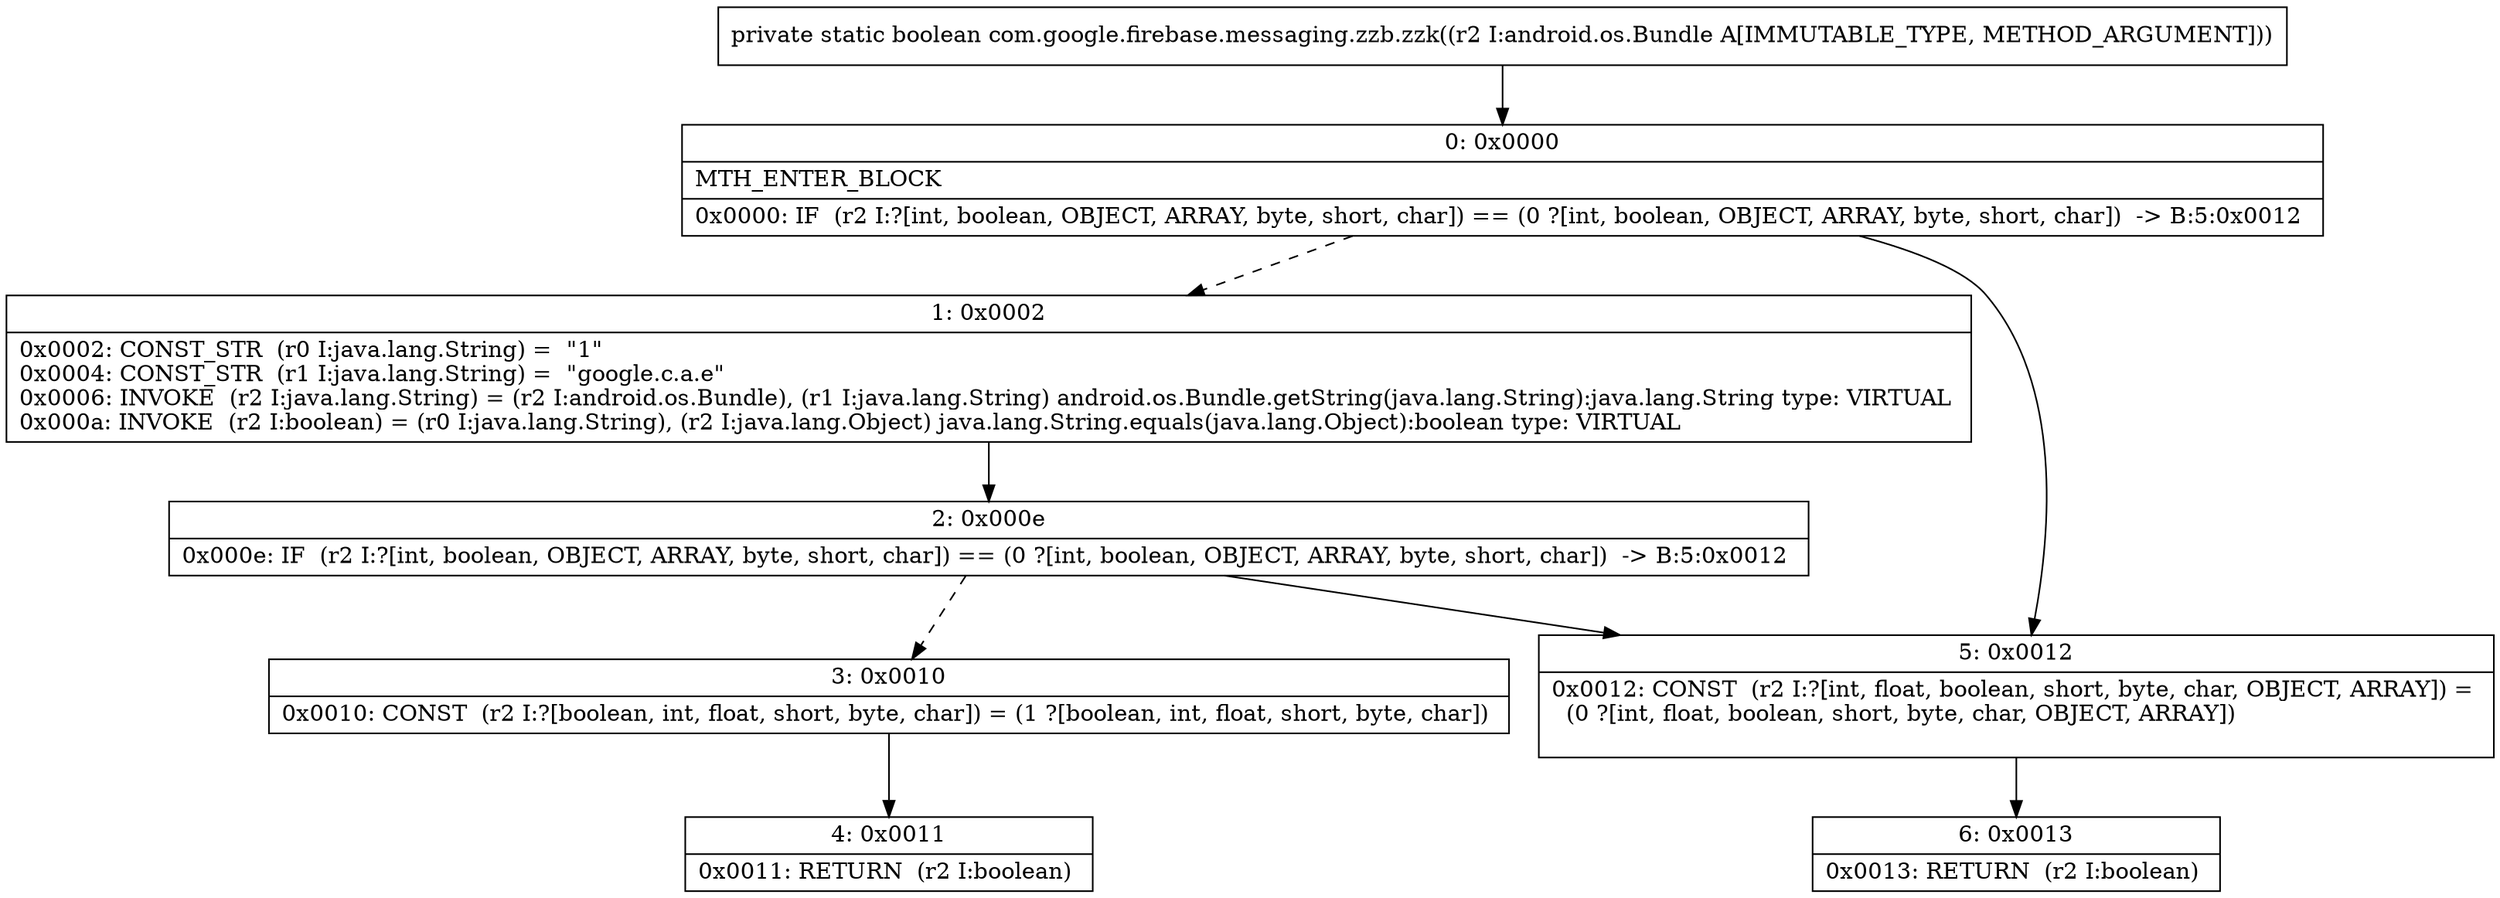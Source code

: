 digraph "CFG forcom.google.firebase.messaging.zzb.zzk(Landroid\/os\/Bundle;)Z" {
Node_0 [shape=record,label="{0\:\ 0x0000|MTH_ENTER_BLOCK\l|0x0000: IF  (r2 I:?[int, boolean, OBJECT, ARRAY, byte, short, char]) == (0 ?[int, boolean, OBJECT, ARRAY, byte, short, char])  \-\> B:5:0x0012 \l}"];
Node_1 [shape=record,label="{1\:\ 0x0002|0x0002: CONST_STR  (r0 I:java.lang.String) =  \"1\" \l0x0004: CONST_STR  (r1 I:java.lang.String) =  \"google.c.a.e\" \l0x0006: INVOKE  (r2 I:java.lang.String) = (r2 I:android.os.Bundle), (r1 I:java.lang.String) android.os.Bundle.getString(java.lang.String):java.lang.String type: VIRTUAL \l0x000a: INVOKE  (r2 I:boolean) = (r0 I:java.lang.String), (r2 I:java.lang.Object) java.lang.String.equals(java.lang.Object):boolean type: VIRTUAL \l}"];
Node_2 [shape=record,label="{2\:\ 0x000e|0x000e: IF  (r2 I:?[int, boolean, OBJECT, ARRAY, byte, short, char]) == (0 ?[int, boolean, OBJECT, ARRAY, byte, short, char])  \-\> B:5:0x0012 \l}"];
Node_3 [shape=record,label="{3\:\ 0x0010|0x0010: CONST  (r2 I:?[boolean, int, float, short, byte, char]) = (1 ?[boolean, int, float, short, byte, char]) \l}"];
Node_4 [shape=record,label="{4\:\ 0x0011|0x0011: RETURN  (r2 I:boolean) \l}"];
Node_5 [shape=record,label="{5\:\ 0x0012|0x0012: CONST  (r2 I:?[int, float, boolean, short, byte, char, OBJECT, ARRAY]) = \l  (0 ?[int, float, boolean, short, byte, char, OBJECT, ARRAY])\l \l}"];
Node_6 [shape=record,label="{6\:\ 0x0013|0x0013: RETURN  (r2 I:boolean) \l}"];
MethodNode[shape=record,label="{private static boolean com.google.firebase.messaging.zzb.zzk((r2 I:android.os.Bundle A[IMMUTABLE_TYPE, METHOD_ARGUMENT])) }"];
MethodNode -> Node_0;
Node_0 -> Node_1[style=dashed];
Node_0 -> Node_5;
Node_1 -> Node_2;
Node_2 -> Node_3[style=dashed];
Node_2 -> Node_5;
Node_3 -> Node_4;
Node_5 -> Node_6;
}

